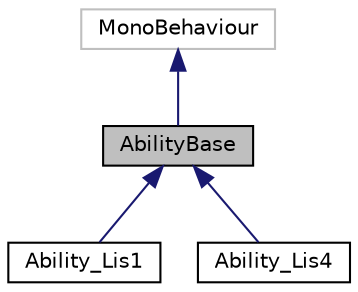 digraph "AbilityBase"
{
 // INTERACTIVE_SVG=YES
 // LATEX_PDF_SIZE
  bgcolor="transparent";
  edge [fontname="Helvetica",fontsize="10",labelfontname="Helvetica",labelfontsize="10"];
  node [fontname="Helvetica",fontsize="10",shape=record];
  Node1 [label="AbilityBase",height=0.2,width=0.4,color="black", fillcolor="grey75", style="filled", fontcolor="black",tooltip="Base class for all the Ability_Instanciable prefab scripts."];
  Node2 -> Node1 [dir="back",color="midnightblue",fontsize="10",style="solid",fontname="Helvetica"];
  Node2 [label="MonoBehaviour",height=0.2,width=0.4,color="grey75",tooltip=" "];
  Node1 -> Node3 [dir="back",color="midnightblue",fontsize="10",style="solid",fontname="Helvetica"];
  Node3 [label="Ability_Lis1",height=0.2,width=0.4,color="black",URL="$class_ability___lis1.html",tooltip=" "];
  Node1 -> Node4 [dir="back",color="midnightblue",fontsize="10",style="solid",fontname="Helvetica"];
  Node4 [label="Ability_Lis4",height=0.2,width=0.4,color="black",URL="$class_ability___lis4.html",tooltip=" "];
}
